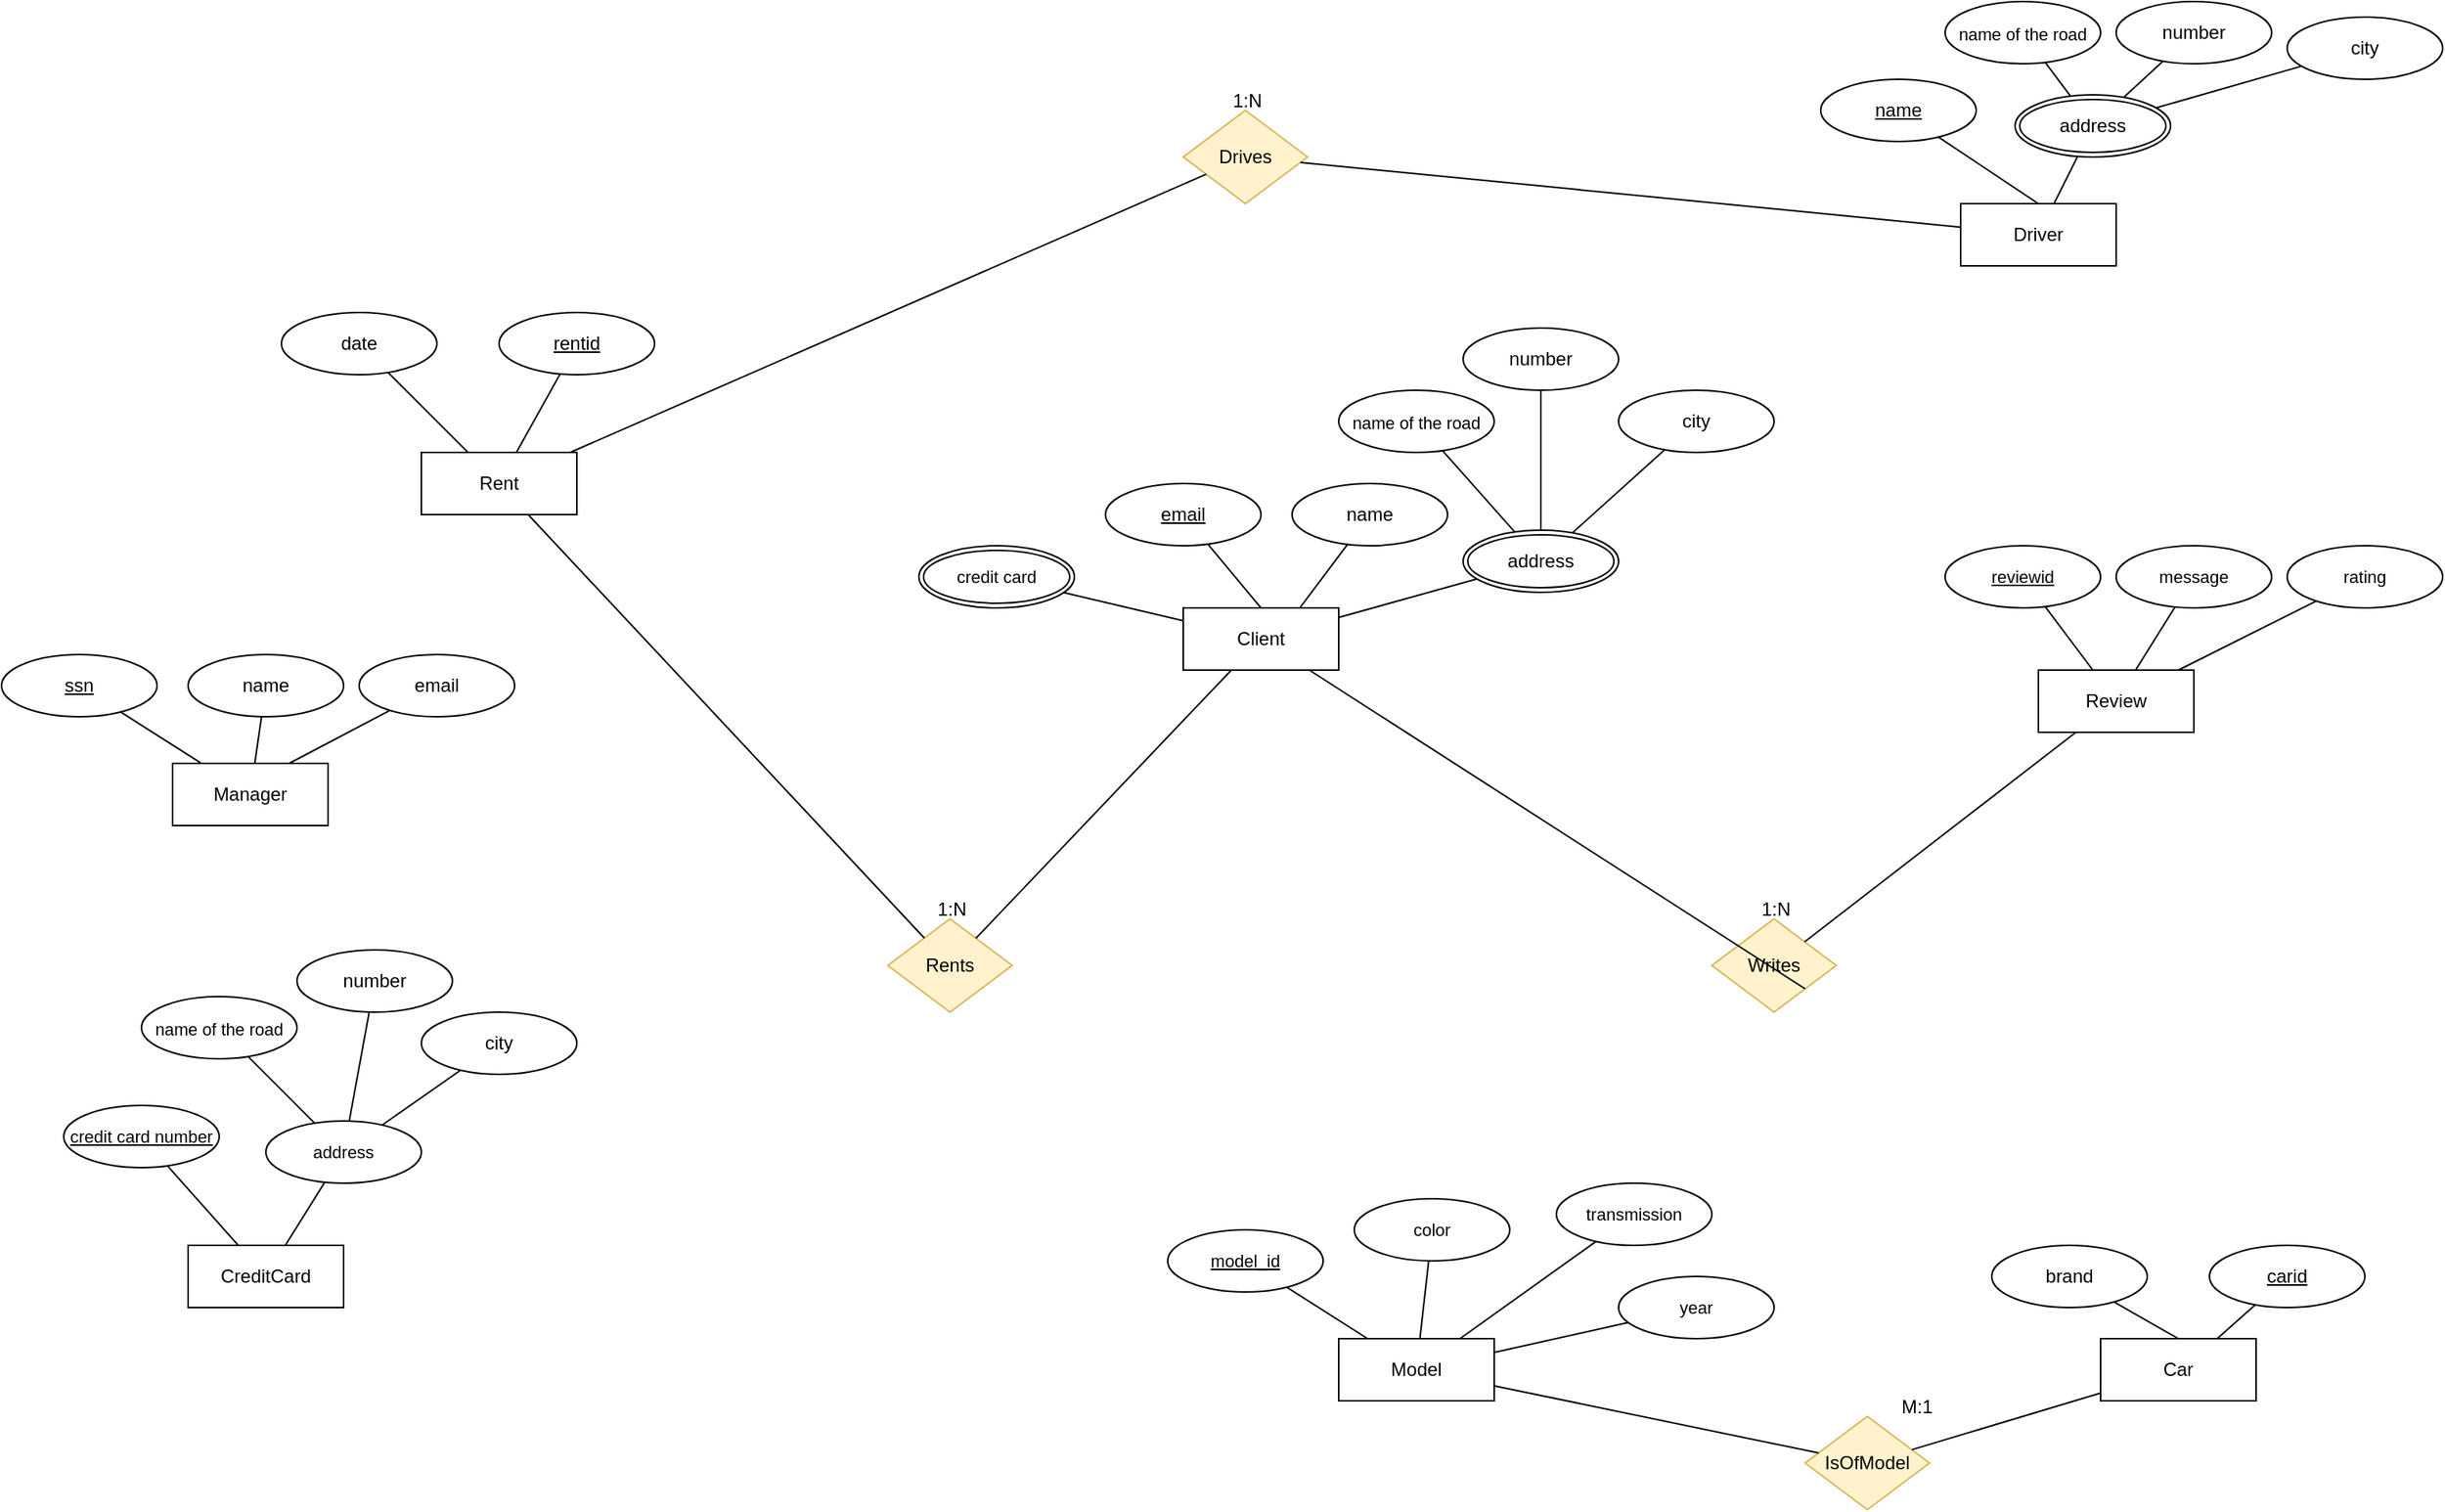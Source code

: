 <mxfile version="26.2.2">
  <diagram name="Page-1" id="JLv6C9EqE7UBVmd0dTlQ">
    <mxGraphModel dx="2040" dy="2654" grid="1" gridSize="10" guides="1" tooltips="1" connect="1" arrows="1" fold="1" page="1" pageScale="1" pageWidth="850" pageHeight="1100" math="0" shadow="0">
      <root>
        <mxCell id="0" />
        <mxCell id="1" parent="0" />
        <mxCell id="umdlKsXgAAhOEnmNzOAw-1" value="Manager" style="whiteSpace=wrap;html=1;align=center;" parent="1" vertex="1">
          <mxGeometry x="160" y="-570" width="100" height="40" as="geometry" />
        </mxCell>
        <mxCell id="umdlKsXgAAhOEnmNzOAw-2" value="Driver" style="whiteSpace=wrap;html=1;align=center;" parent="1" vertex="1">
          <mxGeometry x="1310" y="-930" width="100" height="40" as="geometry" />
        </mxCell>
        <mxCell id="umdlKsXgAAhOEnmNzOAw-3" value="CreditCard" style="whiteSpace=wrap;html=1;align=center;" parent="1" vertex="1">
          <mxGeometry x="170" y="-260" width="100" height="40" as="geometry" />
        </mxCell>
        <mxCell id="umdlKsXgAAhOEnmNzOAw-4" value="" style="edgeStyle=none;shape=connector;rounded=0;orthogonalLoop=1;jettySize=auto;html=1;strokeColor=default;align=center;verticalAlign=middle;fontFamily=Helvetica;fontSize=11;fontColor=default;labelBackgroundColor=default;startFill=0;endArrow=none;" parent="1" source="umdlKsXgAAhOEnmNzOAw-5" target="umdlKsXgAAhOEnmNzOAw-69" edge="1">
          <mxGeometry relative="1" as="geometry">
            <mxPoint x="742.4" y="-679.4" as="targetPoint" />
          </mxGeometry>
        </mxCell>
        <mxCell id="umdlKsXgAAhOEnmNzOAw-5" value="Client" style="whiteSpace=wrap;html=1;align=center;" parent="1" vertex="1">
          <mxGeometry x="810" y="-670" width="100" height="40" as="geometry" />
        </mxCell>
        <mxCell id="umdlKsXgAAhOEnmNzOAw-6" value="Rent" style="whiteSpace=wrap;html=1;align=center;" parent="1" vertex="1">
          <mxGeometry x="320" y="-770" width="100" height="40" as="geometry" />
        </mxCell>
        <mxCell id="umdlKsXgAAhOEnmNzOAw-7" value="Model" style="whiteSpace=wrap;html=1;align=center;" parent="1" vertex="1">
          <mxGeometry x="910" y="-200" width="100" height="40" as="geometry" />
        </mxCell>
        <mxCell id="umdlKsXgAAhOEnmNzOAw-8" value="Car" style="whiteSpace=wrap;html=1;align=center;" parent="1" vertex="1">
          <mxGeometry x="1400" y="-200" width="100" height="40" as="geometry" />
        </mxCell>
        <mxCell id="umdlKsXgAAhOEnmNzOAw-9" value="Review" style="whiteSpace=wrap;html=1;align=center;" parent="1" vertex="1">
          <mxGeometry x="1360" y="-630" width="100" height="40" as="geometry" />
        </mxCell>
        <mxCell id="umdlKsXgAAhOEnmNzOAw-10" style="rounded=0;orthogonalLoop=1;jettySize=auto;html=1;endArrow=none;startFill=0;" parent="1" source="umdlKsXgAAhOEnmNzOAw-11" target="umdlKsXgAAhOEnmNzOAw-1" edge="1">
          <mxGeometry relative="1" as="geometry" />
        </mxCell>
        <mxCell id="umdlKsXgAAhOEnmNzOAw-11" value="ssn" style="ellipse;whiteSpace=wrap;html=1;align=center;fontStyle=4;" parent="1" vertex="1">
          <mxGeometry x="50" y="-640" width="100" height="40" as="geometry" />
        </mxCell>
        <mxCell id="umdlKsXgAAhOEnmNzOAw-12" style="rounded=0;orthogonalLoop=1;jettySize=auto;html=1;endArrow=none;startFill=0;" parent="1" source="umdlKsXgAAhOEnmNzOAw-13" target="umdlKsXgAAhOEnmNzOAw-1" edge="1">
          <mxGeometry relative="1" as="geometry" />
        </mxCell>
        <mxCell id="umdlKsXgAAhOEnmNzOAw-13" value="name" style="ellipse;whiteSpace=wrap;html=1;align=center;" parent="1" vertex="1">
          <mxGeometry x="170" y="-640" width="100" height="40" as="geometry" />
        </mxCell>
        <mxCell id="umdlKsXgAAhOEnmNzOAw-14" style="rounded=0;orthogonalLoop=1;jettySize=auto;html=1;entryX=0.75;entryY=0;entryDx=0;entryDy=0;endArrow=none;startFill=0;" parent="1" source="umdlKsXgAAhOEnmNzOAw-15" target="umdlKsXgAAhOEnmNzOAw-1" edge="1">
          <mxGeometry relative="1" as="geometry" />
        </mxCell>
        <mxCell id="umdlKsXgAAhOEnmNzOAw-15" value="email&lt;span style=&quot;color: rgba(0, 0, 0, 0); font-family: monospace; font-size: 0px; text-align: start; text-wrap-mode: nowrap;&quot;&gt;%3CmxGraphModel%3E%3Croot%3E%3CmxCell%20id%3D%220%22%2F%3E%3CmxCell%20id%3D%221%22%20parent%3D%220%22%2F%3E%3CmxCell%20id%3D%222%22%20value%3D%22name%22%20style%3D%22ellipse%3BwhiteSpace%3Dwrap%3Bhtml%3D1%3Balign%3Dcenter%3B%22%20vertex%3D%221%22%20parent%3D%221%22%3E%3CmxGeometry%20x%3D%22190%22%20y%3D%2280%22%20width%3D%22100%22%20height%3D%2240%22%20as%3D%22geometry%22%2F%3E%3C%2FmxCell%3E%3C%2Froot%3E%3C%2FmxGraphModel%3E&lt;/span&gt;" style="ellipse;whiteSpace=wrap;html=1;align=center;" parent="1" vertex="1">
          <mxGeometry x="280" y="-640" width="100" height="40" as="geometry" />
        </mxCell>
        <mxCell id="umdlKsXgAAhOEnmNzOAw-16" style="rounded=0;orthogonalLoop=1;jettySize=auto;html=1;entryX=0.5;entryY=0;entryDx=0;entryDy=0;endArrow=none;startFill=0;" parent="1" source="umdlKsXgAAhOEnmNzOAw-17" target="umdlKsXgAAhOEnmNzOAw-5" edge="1">
          <mxGeometry relative="1" as="geometry" />
        </mxCell>
        <mxCell id="umdlKsXgAAhOEnmNzOAw-17" value="email" style="ellipse;whiteSpace=wrap;html=1;align=center;fontStyle=4;" parent="1" vertex="1">
          <mxGeometry x="760" y="-750" width="100" height="40" as="geometry" />
        </mxCell>
        <mxCell id="umdlKsXgAAhOEnmNzOAw-18" style="rounded=0;orthogonalLoop=1;jettySize=auto;html=1;entryX=0.75;entryY=0;entryDx=0;entryDy=0;endArrow=none;startFill=0;" parent="1" source="umdlKsXgAAhOEnmNzOAw-19" target="umdlKsXgAAhOEnmNzOAw-5" edge="1">
          <mxGeometry relative="1" as="geometry" />
        </mxCell>
        <mxCell id="umdlKsXgAAhOEnmNzOAw-19" value="name" style="ellipse;whiteSpace=wrap;html=1;align=center;" parent="1" vertex="1">
          <mxGeometry x="880" y="-750" width="100" height="40" as="geometry" />
        </mxCell>
        <mxCell id="umdlKsXgAAhOEnmNzOAw-20" style="rounded=0;orthogonalLoop=1;jettySize=auto;html=1;entryX=0.5;entryY=0;entryDx=0;entryDy=0;endArrow=none;startFill=0;" parent="1" source="umdlKsXgAAhOEnmNzOAw-21" target="umdlKsXgAAhOEnmNzOAw-8" edge="1">
          <mxGeometry relative="1" as="geometry" />
        </mxCell>
        <mxCell id="umdlKsXgAAhOEnmNzOAw-21" value="brand" style="ellipse;whiteSpace=wrap;html=1;align=center;" parent="1" vertex="1">
          <mxGeometry x="1330" y="-260" width="100" height="40" as="geometry" />
        </mxCell>
        <mxCell id="umdlKsXgAAhOEnmNzOAw-22" value="name" style="ellipse;whiteSpace=wrap;html=1;align=center;fontStyle=4;" parent="1" vertex="1">
          <mxGeometry x="1220" y="-1010" width="100" height="40" as="geometry" />
        </mxCell>
        <mxCell id="umdlKsXgAAhOEnmNzOAw-23" style="rounded=0;orthogonalLoop=1;jettySize=auto;html=1;entryX=0.5;entryY=0;entryDx=0;entryDy=0;endArrow=none;startFill=0;" parent="1" source="umdlKsXgAAhOEnmNzOAw-22" target="umdlKsXgAAhOEnmNzOAw-2" edge="1">
          <mxGeometry relative="1" as="geometry" />
        </mxCell>
        <mxCell id="umdlKsXgAAhOEnmNzOAw-24" style="rounded=0;orthogonalLoop=1;jettySize=auto;html=1;entryX=0.75;entryY=0;entryDx=0;entryDy=0;endArrow=none;startFill=0;" parent="1" source="umdlKsXgAAhOEnmNzOAw-25" target="umdlKsXgAAhOEnmNzOAw-8" edge="1">
          <mxGeometry relative="1" as="geometry" />
        </mxCell>
        <mxCell id="umdlKsXgAAhOEnmNzOAw-25" value="carid" style="ellipse;whiteSpace=wrap;html=1;align=center;fontStyle=4;" parent="1" vertex="1">
          <mxGeometry x="1470" y="-260" width="100" height="40" as="geometry" />
        </mxCell>
        <mxCell id="umdlKsXgAAhOEnmNzOAw-26" style="rounded=0;orthogonalLoop=1;jettySize=auto;html=1;endArrow=none;startFill=0;" parent="1" source="umdlKsXgAAhOEnmNzOAw-27" target="umdlKsXgAAhOEnmNzOAw-5" edge="1">
          <mxGeometry relative="1" as="geometry" />
        </mxCell>
        <mxCell id="umdlKsXgAAhOEnmNzOAw-27" value="address" style="ellipse;shape=doubleEllipse;margin=3;whiteSpace=wrap;html=1;align=center;" parent="1" vertex="1">
          <mxGeometry x="990" y="-720" width="100" height="40" as="geometry" />
        </mxCell>
        <mxCell id="umdlKsXgAAhOEnmNzOAw-28" style="rounded=0;orthogonalLoop=1;jettySize=auto;html=1;endArrow=none;startFill=0;" parent="1" source="umdlKsXgAAhOEnmNzOAw-29" target="umdlKsXgAAhOEnmNzOAw-27" edge="1">
          <mxGeometry relative="1" as="geometry" />
        </mxCell>
        <mxCell id="umdlKsXgAAhOEnmNzOAw-29" value="city" style="ellipse;whiteSpace=wrap;html=1;align=center;" parent="1" vertex="1">
          <mxGeometry x="1090" y="-810" width="100" height="40" as="geometry" />
        </mxCell>
        <mxCell id="umdlKsXgAAhOEnmNzOAw-30" style="rounded=0;orthogonalLoop=1;jettySize=auto;html=1;endArrow=none;startFill=0;" parent="1" source="umdlKsXgAAhOEnmNzOAw-31" target="umdlKsXgAAhOEnmNzOAw-27" edge="1">
          <mxGeometry relative="1" as="geometry" />
        </mxCell>
        <mxCell id="umdlKsXgAAhOEnmNzOAw-31" value="number" style="ellipse;whiteSpace=wrap;html=1;align=center;" parent="1" vertex="1">
          <mxGeometry x="990" y="-850" width="100" height="40" as="geometry" />
        </mxCell>
        <mxCell id="umdlKsXgAAhOEnmNzOAw-32" style="rounded=0;orthogonalLoop=1;jettySize=auto;html=1;endArrow=none;startFill=0;" parent="1" source="umdlKsXgAAhOEnmNzOAw-33" target="umdlKsXgAAhOEnmNzOAw-27" edge="1">
          <mxGeometry relative="1" as="geometry" />
        </mxCell>
        <mxCell id="umdlKsXgAAhOEnmNzOAw-33" value="&lt;p style=&quot;margin: 0px; font-variant-numeric: normal; font-variant-east-asian: normal; font-variant-alternates: normal; font-size-adjust: none; font-kerning: auto; font-optical-sizing: auto; font-feature-settings: normal; font-variation-settings: normal; font-variant-position: normal; font-variant-emoji: normal; font-stretch: normal; font-size: 10.9px; line-height: normal; text-align: start;&quot; class=&quot;p1&quot;&gt;name of the road&lt;/p&gt;" style="ellipse;whiteSpace=wrap;html=1;align=center;" parent="1" vertex="1">
          <mxGeometry x="910" y="-810" width="100" height="40" as="geometry" />
        </mxCell>
        <mxCell id="umdlKsXgAAhOEnmNzOAw-34" style="rounded=0;orthogonalLoop=1;jettySize=auto;html=1;endArrow=none;startFill=0;" parent="1" source="umdlKsXgAAhOEnmNzOAw-35" target="umdlKsXgAAhOEnmNzOAw-2" edge="1">
          <mxGeometry relative="1" as="geometry">
            <mxPoint x="1440" y="-904" as="targetPoint" />
          </mxGeometry>
        </mxCell>
        <mxCell id="umdlKsXgAAhOEnmNzOAw-35" value="address" style="ellipse;shape=doubleEllipse;margin=3;whiteSpace=wrap;html=1;align=center;" parent="1" vertex="1">
          <mxGeometry x="1345" y="-1000" width="100" height="40" as="geometry" />
        </mxCell>
        <mxCell id="umdlKsXgAAhOEnmNzOAw-36" style="rounded=0;orthogonalLoop=1;jettySize=auto;html=1;endArrow=none;startFill=0;" parent="1" source="umdlKsXgAAhOEnmNzOAw-37" target="umdlKsXgAAhOEnmNzOAw-35" edge="1">
          <mxGeometry relative="1" as="geometry" />
        </mxCell>
        <mxCell id="umdlKsXgAAhOEnmNzOAw-37" value="city" style="ellipse;whiteSpace=wrap;html=1;align=center;" parent="1" vertex="1">
          <mxGeometry x="1520" y="-1050" width="100" height="40" as="geometry" />
        </mxCell>
        <mxCell id="umdlKsXgAAhOEnmNzOAw-38" style="rounded=0;orthogonalLoop=1;jettySize=auto;html=1;endArrow=none;startFill=0;" parent="1" source="umdlKsXgAAhOEnmNzOAw-39" target="umdlKsXgAAhOEnmNzOAw-35" edge="1">
          <mxGeometry relative="1" as="geometry" />
        </mxCell>
        <mxCell id="umdlKsXgAAhOEnmNzOAw-39" value="number" style="ellipse;whiteSpace=wrap;html=1;align=center;" parent="1" vertex="1">
          <mxGeometry x="1410" y="-1060" width="100" height="40" as="geometry" />
        </mxCell>
        <mxCell id="umdlKsXgAAhOEnmNzOAw-40" style="rounded=0;orthogonalLoop=1;jettySize=auto;html=1;endArrow=none;startFill=0;" parent="1" source="umdlKsXgAAhOEnmNzOAw-41" target="umdlKsXgAAhOEnmNzOAw-35" edge="1">
          <mxGeometry relative="1" as="geometry" />
        </mxCell>
        <mxCell id="umdlKsXgAAhOEnmNzOAw-41" value="&lt;p style=&quot;margin: 0px; font-variant-numeric: normal; font-variant-east-asian: normal; font-variant-alternates: normal; font-size-adjust: none; font-kerning: auto; font-optical-sizing: auto; font-feature-settings: normal; font-variation-settings: normal; font-variant-position: normal; font-variant-emoji: normal; font-stretch: normal; font-size: 10.9px; line-height: normal; text-align: start;&quot; class=&quot;p1&quot;&gt;name of the road&lt;/p&gt;" style="ellipse;whiteSpace=wrap;html=1;align=center;" parent="1" vertex="1">
          <mxGeometry x="1300" y="-1060" width="100" height="40" as="geometry" />
        </mxCell>
        <mxCell id="umdlKsXgAAhOEnmNzOAw-42" style="rounded=0;orthogonalLoop=1;jettySize=auto;html=1;endArrow=none;startFill=0;" parent="1" source="umdlKsXgAAhOEnmNzOAw-43" target="umdlKsXgAAhOEnmNzOAw-6" edge="1">
          <mxGeometry relative="1" as="geometry">
            <mxPoint x="350" y="-800" as="targetPoint" />
          </mxGeometry>
        </mxCell>
        <mxCell id="umdlKsXgAAhOEnmNzOAw-43" value="date" style="ellipse;whiteSpace=wrap;html=1;align=center;" parent="1" vertex="1">
          <mxGeometry x="230" y="-860" width="100" height="40" as="geometry" />
        </mxCell>
        <mxCell id="umdlKsXgAAhOEnmNzOAw-44" style="rounded=0;orthogonalLoop=1;jettySize=auto;html=1;endArrow=none;startFill=0;" parent="1" source="umdlKsXgAAhOEnmNzOAw-45" target="umdlKsXgAAhOEnmNzOAw-6" edge="1">
          <mxGeometry relative="1" as="geometry">
            <mxPoint x="375" y="-800" as="targetPoint" />
          </mxGeometry>
        </mxCell>
        <mxCell id="umdlKsXgAAhOEnmNzOAw-45" value="rentid" style="ellipse;whiteSpace=wrap;html=1;align=center;fontStyle=4;" parent="1" vertex="1">
          <mxGeometry x="370" y="-860" width="100" height="40" as="geometry" />
        </mxCell>
        <mxCell id="umdlKsXgAAhOEnmNzOAw-46" style="edgeStyle=none;shape=connector;rounded=0;orthogonalLoop=1;jettySize=auto;html=1;strokeColor=default;align=center;verticalAlign=middle;fontFamily=Helvetica;fontSize=11;fontColor=default;labelBackgroundColor=default;startFill=0;endArrow=none;" parent="1" source="umdlKsXgAAhOEnmNzOAw-78" target="umdlKsXgAAhOEnmNzOAw-3" edge="1">
          <mxGeometry relative="1" as="geometry">
            <mxPoint x="150.518" y="-301.762" as="sourcePoint" />
          </mxGeometry>
        </mxCell>
        <mxCell id="umdlKsXgAAhOEnmNzOAw-55" style="rounded=0;orthogonalLoop=1;jettySize=auto;html=1;endArrow=none;startFill=0;" parent="1" source="umdlKsXgAAhOEnmNzOAw-62" target="umdlKsXgAAhOEnmNzOAw-3" edge="1">
          <mxGeometry relative="1" as="geometry">
            <mxPoint x="250" y="-274" as="targetPoint" />
          </mxGeometry>
        </mxCell>
        <mxCell id="umdlKsXgAAhOEnmNzOAw-56" style="rounded=0;orthogonalLoop=1;jettySize=auto;html=1;endArrow=none;startFill=0;" parent="1" source="umdlKsXgAAhOEnmNzOAw-57" target="umdlKsXgAAhOEnmNzOAw-62" edge="1">
          <mxGeometry relative="1" as="geometry">
            <mxPoint x="400.307" y="-328.276" as="targetPoint" />
          </mxGeometry>
        </mxCell>
        <mxCell id="umdlKsXgAAhOEnmNzOAw-57" value="city" style="ellipse;whiteSpace=wrap;html=1;align=center;" parent="1" vertex="1">
          <mxGeometry x="320" y="-410" width="100" height="40" as="geometry" />
        </mxCell>
        <mxCell id="umdlKsXgAAhOEnmNzOAw-58" style="rounded=0;orthogonalLoop=1;jettySize=auto;html=1;endArrow=none;startFill=0;" parent="1" source="umdlKsXgAAhOEnmNzOAw-59" target="umdlKsXgAAhOEnmNzOAw-62" edge="1">
          <mxGeometry relative="1" as="geometry">
            <mxPoint x="380" y="-330.0" as="targetPoint" />
          </mxGeometry>
        </mxCell>
        <mxCell id="umdlKsXgAAhOEnmNzOAw-59" value="number" style="ellipse;whiteSpace=wrap;html=1;align=center;" parent="1" vertex="1">
          <mxGeometry x="240" y="-450" width="100" height="40" as="geometry" />
        </mxCell>
        <mxCell id="umdlKsXgAAhOEnmNzOAw-60" style="rounded=0;orthogonalLoop=1;jettySize=auto;html=1;endArrow=none;startFill=0;" parent="1" source="umdlKsXgAAhOEnmNzOAw-61" target="umdlKsXgAAhOEnmNzOAw-62" edge="1">
          <mxGeometry relative="1" as="geometry">
            <mxPoint x="363.25" y="-328.844" as="targetPoint" />
          </mxGeometry>
        </mxCell>
        <mxCell id="umdlKsXgAAhOEnmNzOAw-61" value="&lt;p style=&quot;margin: 0px; font-variant-numeric: normal; font-variant-east-asian: normal; font-variant-alternates: normal; font-size-adjust: none; font-kerning: auto; font-optical-sizing: auto; font-feature-settings: normal; font-variation-settings: normal; font-variant-position: normal; font-variant-emoji: normal; font-stretch: normal; font-size: 10.9px; line-height: normal; text-align: start;&quot; class=&quot;p1&quot;&gt;name of the road&lt;/p&gt;" style="ellipse;whiteSpace=wrap;html=1;align=center;" parent="1" vertex="1">
          <mxGeometry x="140" y="-420" width="100" height="40" as="geometry" />
        </mxCell>
        <mxCell id="umdlKsXgAAhOEnmNzOAw-62" value="address" style="ellipse;whiteSpace=wrap;html=1;align=center;fontFamily=Helvetica;fontSize=11;fontColor=default;labelBackgroundColor=default;" parent="1" vertex="1">
          <mxGeometry x="220" y="-340" width="100" height="40" as="geometry" />
        </mxCell>
        <mxCell id="umdlKsXgAAhOEnmNzOAw-63" style="edgeStyle=none;shape=connector;rounded=0;orthogonalLoop=1;jettySize=auto;html=1;strokeColor=default;align=center;verticalAlign=middle;fontFamily=Helvetica;fontSize=11;fontColor=default;labelBackgroundColor=default;startFill=0;endArrow=none;" parent="1" source="umdlKsXgAAhOEnmNzOAw-64" target="umdlKsXgAAhOEnmNzOAw-9" edge="1">
          <mxGeometry relative="1" as="geometry" />
        </mxCell>
        <mxCell id="umdlKsXgAAhOEnmNzOAw-64" value="reviewid" style="ellipse;whiteSpace=wrap;html=1;align=center;fontStyle=4;fontFamily=Helvetica;fontSize=11;fontColor=default;labelBackgroundColor=default;" parent="1" vertex="1">
          <mxGeometry x="1300" y="-710" width="100" height="40" as="geometry" />
        </mxCell>
        <mxCell id="umdlKsXgAAhOEnmNzOAw-65" style="edgeStyle=none;shape=connector;rounded=0;orthogonalLoop=1;jettySize=auto;html=1;strokeColor=default;align=center;verticalAlign=middle;fontFamily=Helvetica;fontSize=11;fontColor=default;labelBackgroundColor=default;startFill=0;endArrow=none;" parent="1" source="umdlKsXgAAhOEnmNzOAw-66" target="umdlKsXgAAhOEnmNzOAw-9" edge="1">
          <mxGeometry relative="1" as="geometry" />
        </mxCell>
        <mxCell id="umdlKsXgAAhOEnmNzOAw-66" value="message" style="ellipse;whiteSpace=wrap;html=1;align=center;fontFamily=Helvetica;fontSize=11;fontColor=default;labelBackgroundColor=default;" parent="1" vertex="1">
          <mxGeometry x="1410" y="-710" width="100" height="40" as="geometry" />
        </mxCell>
        <mxCell id="umdlKsXgAAhOEnmNzOAw-67" style="edgeStyle=none;shape=connector;rounded=0;orthogonalLoop=1;jettySize=auto;html=1;strokeColor=default;align=center;verticalAlign=middle;fontFamily=Helvetica;fontSize=11;fontColor=default;labelBackgroundColor=default;startFill=0;endArrow=none;" parent="1" source="umdlKsXgAAhOEnmNzOAw-68" target="umdlKsXgAAhOEnmNzOAw-9" edge="1">
          <mxGeometry relative="1" as="geometry" />
        </mxCell>
        <mxCell id="umdlKsXgAAhOEnmNzOAw-68" value="rating" style="ellipse;whiteSpace=wrap;html=1;align=center;fontFamily=Helvetica;fontSize=11;fontColor=default;labelBackgroundColor=default;" parent="1" vertex="1">
          <mxGeometry x="1520" y="-710" width="100" height="40" as="geometry" />
        </mxCell>
        <mxCell id="umdlKsXgAAhOEnmNzOAw-69" value="&lt;meta charset=&quot;utf-8&quot;&gt;&lt;span style=&quot;color: rgb(0, 0, 0); font-family: Helvetica; font-size: 11px; font-style: normal; font-variant-ligatures: normal; font-variant-caps: normal; font-weight: 400; letter-spacing: normal; orphans: 2; text-align: center; text-indent: 0px; text-transform: none; widows: 2; word-spacing: 0px; -webkit-text-stroke-width: 0px; white-space: normal; background-color: rgb(255, 255, 255); text-decoration-thickness: initial; text-decoration-style: initial; text-decoration-color: initial; display: inline !important; float: none;&quot;&gt;credit card&lt;/span&gt;" style="ellipse;shape=doubleEllipse;margin=3;whiteSpace=wrap;html=1;align=center;fontFamily=Helvetica;fontSize=11;fontColor=default;labelBackgroundColor=default;" parent="1" vertex="1">
          <mxGeometry x="640" y="-710" width="100" height="40" as="geometry" />
        </mxCell>
        <mxCell id="umdlKsXgAAhOEnmNzOAw-70" style="edgeStyle=none;shape=connector;rounded=0;orthogonalLoop=1;jettySize=auto;html=1;strokeColor=default;align=center;verticalAlign=middle;fontFamily=Helvetica;fontSize=11;fontColor=default;labelBackgroundColor=default;startFill=0;endArrow=none;" parent="1" source="umdlKsXgAAhOEnmNzOAw-71" target="umdlKsXgAAhOEnmNzOAw-7" edge="1">
          <mxGeometry relative="1" as="geometry" />
        </mxCell>
        <mxCell id="umdlKsXgAAhOEnmNzOAw-71" value="model_id" style="ellipse;whiteSpace=wrap;html=1;align=center;fontStyle=4;fontFamily=Helvetica;fontSize=11;fontColor=default;labelBackgroundColor=default;" parent="1" vertex="1">
          <mxGeometry x="800" y="-270" width="100" height="40" as="geometry" />
        </mxCell>
        <mxCell id="umdlKsXgAAhOEnmNzOAw-72" style="edgeStyle=none;shape=connector;rounded=0;orthogonalLoop=1;jettySize=auto;html=1;strokeColor=default;align=center;verticalAlign=middle;fontFamily=Helvetica;fontSize=11;fontColor=default;labelBackgroundColor=default;startFill=0;endArrow=none;" parent="1" source="umdlKsXgAAhOEnmNzOAw-73" target="umdlKsXgAAhOEnmNzOAw-7" edge="1">
          <mxGeometry relative="1" as="geometry" />
        </mxCell>
        <mxCell id="umdlKsXgAAhOEnmNzOAw-73" value="year" style="ellipse;whiteSpace=wrap;html=1;align=center;fontFamily=Helvetica;fontSize=11;fontColor=default;labelBackgroundColor=default;" parent="1" vertex="1">
          <mxGeometry x="1090" y="-240" width="100" height="40" as="geometry" />
        </mxCell>
        <mxCell id="umdlKsXgAAhOEnmNzOAw-74" style="edgeStyle=none;shape=connector;rounded=0;orthogonalLoop=1;jettySize=auto;html=1;strokeColor=default;align=center;verticalAlign=middle;fontFamily=Helvetica;fontSize=11;fontColor=default;labelBackgroundColor=default;startFill=0;endArrow=none;" parent="1" source="umdlKsXgAAhOEnmNzOAw-75" target="umdlKsXgAAhOEnmNzOAw-7" edge="1">
          <mxGeometry relative="1" as="geometry" />
        </mxCell>
        <mxCell id="umdlKsXgAAhOEnmNzOAw-75" value="transmission" style="ellipse;whiteSpace=wrap;html=1;align=center;fontFamily=Helvetica;fontSize=11;fontColor=default;labelBackgroundColor=default;" parent="1" vertex="1">
          <mxGeometry x="1050" y="-300" width="100" height="40" as="geometry" />
        </mxCell>
        <mxCell id="umdlKsXgAAhOEnmNzOAw-76" style="edgeStyle=none;shape=connector;rounded=0;orthogonalLoop=1;jettySize=auto;html=1;strokeColor=default;align=center;verticalAlign=middle;fontFamily=Helvetica;fontSize=11;fontColor=default;labelBackgroundColor=default;startFill=0;endArrow=none;" parent="1" source="umdlKsXgAAhOEnmNzOAw-77" target="umdlKsXgAAhOEnmNzOAw-7" edge="1">
          <mxGeometry relative="1" as="geometry" />
        </mxCell>
        <mxCell id="umdlKsXgAAhOEnmNzOAw-77" value="color" style="ellipse;whiteSpace=wrap;html=1;align=center;fontFamily=Helvetica;fontSize=11;fontColor=default;labelBackgroundColor=default;" parent="1" vertex="1">
          <mxGeometry x="920" y="-290" width="100" height="40" as="geometry" />
        </mxCell>
        <mxCell id="umdlKsXgAAhOEnmNzOAw-78" value="&lt;span style=&quot;color: rgb(0, 0, 0); font-family: Helvetica; font-size: 11px; font-style: normal; font-variant-ligatures: normal; font-variant-caps: normal; font-weight: 400; letter-spacing: normal; orphans: 2; text-align: center; text-indent: 0px; text-transform: none; widows: 2; word-spacing: 0px; -webkit-text-stroke-width: 0px; white-space: normal; background-color: rgb(255, 255, 255); text-decoration-thickness: initial; text-decoration-style: initial; text-decoration-color: initial; display: inline !important; float: none;&quot;&gt;credit card number&lt;/span&gt;" style="ellipse;whiteSpace=wrap;html=1;align=center;fontStyle=4;fontFamily=Helvetica;fontSize=11;fontColor=default;labelBackgroundColor=default;" parent="1" vertex="1">
          <mxGeometry x="90" y="-350" width="100" height="40" as="geometry" />
        </mxCell>
        <mxCell id="rel-client-rent" value="Rents" style="rhombus;whiteSpace=wrap;html=1;fillColor=#FFF2CC;strokeColor=#D6B656;" vertex="1" parent="1">
          <mxGeometry x="620" y="-470" width="80" height="60" as="geometry" />
        </mxCell>
        <mxCell id="edge-client-to-rentRel" style="endArrow=none;" edge="1" parent="1" source="umdlKsXgAAhOEnmNzOAw-5" target="rel-client-rent">
          <mxGeometry relative="1" as="geometry">
            <mxPoint x="710.857" y="-616.857" as="targetPoint" />
          </mxGeometry>
        </mxCell>
        <mxCell id="edge-rentRel-to-rent" style="endArrow=none;" edge="1" parent="1" source="rel-client-rent" target="umdlKsXgAAhOEnmNzOAw-6">
          <mxGeometry relative="1" as="geometry" />
        </mxCell>
        <mxCell id="label-client-rent" value="1:N" style="text;html=1;strokeColor=none;fillColor=none;" vertex="1" parent="1">
          <mxGeometry x="650" y="-490" width="40" height="20" as="geometry" />
        </mxCell>
        <mxCell id="rel-driver-rent" value="Drives" style="rhombus;whiteSpace=wrap;html=1;fillColor=#FFF2CC;strokeColor=#D6B656;" vertex="1" parent="1">
          <mxGeometry x="810" y="-990" width="80" height="60" as="geometry" />
        </mxCell>
        <mxCell id="edge-driver-to-rentRel" style="endArrow=none;" edge="1" parent="1" source="umdlKsXgAAhOEnmNzOAw-2" target="rel-driver-rent">
          <mxGeometry relative="1" as="geometry" />
        </mxCell>
        <mxCell id="edge-rentRel-to-rent2" style="endArrow=none;" edge="1" parent="1" source="rel-driver-rent" target="umdlKsXgAAhOEnmNzOAw-6">
          <mxGeometry relative="1" as="geometry" />
        </mxCell>
        <mxCell id="label-driver-rent" value="1:N" style="text;html=1;strokeColor=none;fillColor=none;" vertex="1" parent="1">
          <mxGeometry x="840" y="-1010" width="40" height="20" as="geometry" />
        </mxCell>
        <mxCell id="rel-car-model" value="IsOfModel" style="rhombus;whiteSpace=wrap;html=1;fillColor=#FFF2CC;strokeColor=#D6B656;" vertex="1" parent="1">
          <mxGeometry x="1210" y="-150" width="80" height="60" as="geometry" />
        </mxCell>
        <mxCell id="edge-car-to-modelRel" style="endArrow=none;" edge="1" parent="1" source="umdlKsXgAAhOEnmNzOAw-8" target="rel-car-model">
          <mxGeometry relative="1" as="geometry" />
        </mxCell>
        <mxCell id="edge-modelRel-to-model" style="endArrow=none;" edge="1" parent="1" source="rel-car-model" target="umdlKsXgAAhOEnmNzOAw-7">
          <mxGeometry relative="1" as="geometry" />
        </mxCell>
        <mxCell id="label-car-model" value="M:1" style="text;html=1;strokeColor=none;fillColor=none;" vertex="1" parent="1">
          <mxGeometry x="1270" y="-170" width="40" height="20" as="geometry" />
        </mxCell>
        <mxCell id="rel-client-review" value="Writes" style="rhombus;whiteSpace=wrap;html=1;fillColor=#FFF2CC;strokeColor=#D6B656;" vertex="1" parent="1">
          <mxGeometry x="1150" y="-470" width="80" height="60" as="geometry" />
        </mxCell>
        <mxCell id="edge-client-to-reviewRel" style="endArrow=none;entryX=1;entryY=1;entryDx=0;entryDy=0;" edge="1" parent="1" source="umdlKsXgAAhOEnmNzOAw-5" target="rel-client-review">
          <mxGeometry relative="1" as="geometry">
            <mxPoint x="1175" y="-614" as="targetPoint" />
          </mxGeometry>
        </mxCell>
        <mxCell id="edge-reviewRel-to-review" style="endArrow=none;" edge="1" parent="1" source="rel-client-review" target="umdlKsXgAAhOEnmNzOAw-9">
          <mxGeometry relative="1" as="geometry" />
        </mxCell>
        <mxCell id="label-client-review" value="1:N" style="text;html=1;strokeColor=none;fillColor=none;" vertex="1" parent="1">
          <mxGeometry x="1180" y="-490" width="40" height="20" as="geometry" />
        </mxCell>
      </root>
    </mxGraphModel>
  </diagram>
</mxfile>
